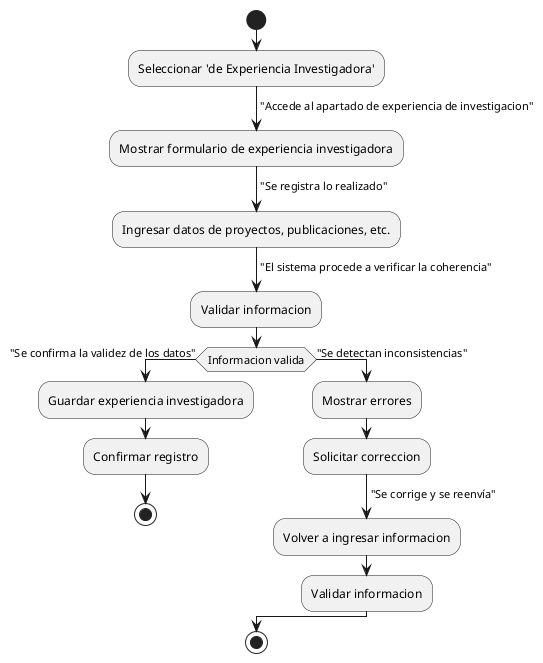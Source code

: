 @startuml

start
:Seleccionar 'de Experiencia Investigadora';
-> "Accede al apartado de experiencia de investigacion";
:Mostrar formulario de experiencia investigadora;
-> "Se registra lo realizado";
:Ingresar datos de proyectos, publicaciones, etc.;
-> "El sistema procede a verificar la coherencia";
:Validar informacion;

if (Informacion valida) then (Si)
  -> "Se confirma la validez de los datos";
  :Guardar experiencia investigadora;
  :Confirmar registro;
  stop
else (No)
  -> "Se detectan inconsistencias";
  :Mostrar errores;
  :Solicitar correccion;
  -> "Se corrige y se reenvía";
  :Volver a ingresar informacion;
  :Validar informacion;
endif

stop

@enduml
